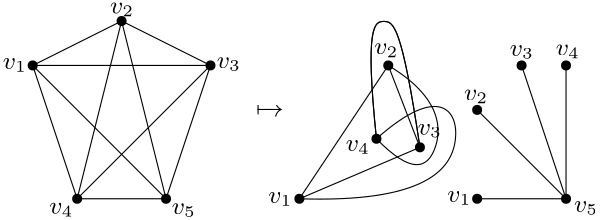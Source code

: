 <?xml version="1.0"?>
<!DOCTYPE ipe SYSTEM "ipe.dtd">
<ipe version="70206" creator="Ipe 7.2.7">
<info created="D:20190610160109" modified="D:20190624155049"/>
<ipestyle name="basic">
<symbol name="arrow/arc(spx)">
<path stroke="sym-stroke" fill="sym-stroke" pen="sym-pen">
0 0 m
-1 0.333 l
-1 -0.333 l
h
</path>
</symbol>
<symbol name="arrow/farc(spx)">
<path stroke="sym-stroke" fill="white" pen="sym-pen">
0 0 m
-1 0.333 l
-1 -0.333 l
h
</path>
</symbol>
<symbol name="arrow/ptarc(spx)">
<path stroke="sym-stroke" fill="sym-stroke" pen="sym-pen">
0 0 m
-1 0.333 l
-0.8 0 l
-1 -0.333 l
h
</path>
</symbol>
<symbol name="arrow/fptarc(spx)">
<path stroke="sym-stroke" fill="white" pen="sym-pen">
0 0 m
-1 0.333 l
-0.8 0 l
-1 -0.333 l
h
</path>
</symbol>
<symbol name="mark/circle(sx)" transformations="translations">
<path fill="sym-stroke">
0.6 0 0 0.6 0 0 e
0.4 0 0 0.4 0 0 e
</path>
</symbol>
<symbol name="mark/disk(sx)" transformations="translations">
<path fill="sym-stroke">
0.6 0 0 0.6 0 0 e
</path>
</symbol>
<symbol name="mark/fdisk(sfx)" transformations="translations">
<group>
<path fill="sym-fill">
0.5 0 0 0.5 0 0 e
</path>
<path fill="sym-stroke" fillrule="eofill">
0.6 0 0 0.6 0 0 e
0.4 0 0 0.4 0 0 e
</path>
</group>
</symbol>
<symbol name="mark/box(sx)" transformations="translations">
<path fill="sym-stroke" fillrule="eofill">
-0.6 -0.6 m
0.6 -0.6 l
0.6 0.6 l
-0.6 0.6 l
h
-0.4 -0.4 m
0.4 -0.4 l
0.4 0.4 l
-0.4 0.4 l
h
</path>
</symbol>
<symbol name="mark/square(sx)" transformations="translations">
<path fill="sym-stroke">
-0.6 -0.6 m
0.6 -0.6 l
0.6 0.6 l
-0.6 0.6 l
h
</path>
</symbol>
<symbol name="mark/fsquare(sfx)" transformations="translations">
<group>
<path fill="sym-fill">
-0.5 -0.5 m
0.5 -0.5 l
0.5 0.5 l
-0.5 0.5 l
h
</path>
<path fill="sym-stroke" fillrule="eofill">
-0.6 -0.6 m
0.6 -0.6 l
0.6 0.6 l
-0.6 0.6 l
h
-0.4 -0.4 m
0.4 -0.4 l
0.4 0.4 l
-0.4 0.4 l
h
</path>
</group>
</symbol>
<symbol name="mark/cross(sx)" transformations="translations">
<group>
<path fill="sym-stroke">
-0.43 -0.57 m
0.57 0.43 l
0.43 0.57 l
-0.57 -0.43 l
h
</path>
<path fill="sym-stroke">
-0.43 0.57 m
0.57 -0.43 l
0.43 -0.57 l
-0.57 0.43 l
h
</path>
</group>
</symbol>
<symbol name="arrow/fnormal(spx)">
<path stroke="sym-stroke" fill="white" pen="sym-pen">
0 0 m
-1 0.333 l
-1 -0.333 l
h
</path>
</symbol>
<symbol name="arrow/pointed(spx)">
<path stroke="sym-stroke" fill="sym-stroke" pen="sym-pen">
0 0 m
-1 0.333 l
-0.8 0 l
-1 -0.333 l
h
</path>
</symbol>
<symbol name="arrow/fpointed(spx)">
<path stroke="sym-stroke" fill="white" pen="sym-pen">
0 0 m
-1 0.333 l
-0.8 0 l
-1 -0.333 l
h
</path>
</symbol>
<symbol name="arrow/linear(spx)">
<path stroke="sym-stroke" pen="sym-pen">
-1 0.333 m
0 0 l
-1 -0.333 l
</path>
</symbol>
<symbol name="arrow/fdouble(spx)">
<path stroke="sym-stroke" fill="white" pen="sym-pen">
0 0 m
-1 0.333 l
-1 -0.333 l
h
-1 0 m
-2 0.333 l
-2 -0.333 l
h
</path>
</symbol>
<symbol name="arrow/double(spx)">
<path stroke="sym-stroke" fill="sym-stroke" pen="sym-pen">
0 0 m
-1 0.333 l
-1 -0.333 l
h
-1 0 m
-2 0.333 l
-2 -0.333 l
h
</path>
</symbol>
<pen name="heavier" value="0.8"/>
<pen name="fat" value="1.2"/>
<pen name="ultrafat" value="2"/>
<symbolsize name="large" value="5"/>
<symbolsize name="small" value="2"/>
<symbolsize name="tiny" value="1.1"/>
<arrowsize name="large" value="10"/>
<arrowsize name="small" value="5"/>
<arrowsize name="tiny" value="3"/>
<color name="red" value="1 0 0"/>
<color name="green" value="0 1 0"/>
<color name="blue" value="0 0 1"/>
<color name="yellow" value="1 1 0"/>
<color name="orange" value="1 0.647 0"/>
<color name="gold" value="1 0.843 0"/>
<color name="purple" value="0.627 0.125 0.941"/>
<color name="gray" value="0.745"/>
<color name="brown" value="0.647 0.165 0.165"/>
<color name="navy" value="0 0 0.502"/>
<color name="pink" value="1 0.753 0.796"/>
<color name="seagreen" value="0.18 0.545 0.341"/>
<color name="turquoise" value="0.251 0.878 0.816"/>
<color name="violet" value="0.933 0.51 0.933"/>
<color name="darkblue" value="0 0 0.545"/>
<color name="darkcyan" value="0 0.545 0.545"/>
<color name="darkgray" value="0.663"/>
<color name="darkgreen" value="0 0.392 0"/>
<color name="darkmagenta" value="0.545 0 0.545"/>
<color name="darkorange" value="1 0.549 0"/>
<color name="darkred" value="0.545 0 0"/>
<color name="lightblue" value="0.678 0.847 0.902"/>
<color name="lightcyan" value="0.878 1 1"/>
<color name="lightgray" value="0.827"/>
<color name="lightgreen" value="0.565 0.933 0.565"/>
<color name="lightyellow" value="1 1 0.878"/>
<dashstyle name="dashed" value="[4] 0"/>
<dashstyle name="dotted" value="[1 3] 0"/>
<dashstyle name="dash dotted" value="[4 2 1 2] 0"/>
<dashstyle name="dash dot dotted" value="[4 2 1 2 1 2] 0"/>
<textsize name="large" value="\large"/>
<textsize name="Large" value="\Large"/>
<textsize name="LARGE" value="\LARGE"/>
<textsize name="huge" value="\huge"/>
<textsize name="Huge" value="\Huge"/>
<textsize name="small" value="\small"/>
<textsize name="footnote" value="\footnotesize"/>
<textsize name="tiny" value="\tiny"/>
<textstyle name="center" begin="\begin{center}" end="\end{center}"/>
<textstyle name="itemize" begin="\begin{itemize}" end="\end{itemize}"/>
<textstyle name="item" begin="\begin{itemize}\item{}" end="\end{itemize}"/>
<gridsize name="4 pts" value="4"/>
<gridsize name="8 pts (~3 mm)" value="8"/>
<gridsize name="16 pts (~6 mm)" value="16"/>
<gridsize name="32 pts (~12 mm)" value="32"/>
<gridsize name="10 pts (~3.5 mm)" value="10"/>
<gridsize name="20 pts (~7 mm)" value="20"/>
<gridsize name="14 pts (~5 mm)" value="14"/>
<gridsize name="28 pts (~10 mm)" value="28"/>
<gridsize name="56 pts (~20 mm)" value="56"/>
<anglesize name="90 deg" value="90"/>
<anglesize name="60 deg" value="60"/>
<anglesize name="45 deg" value="45"/>
<anglesize name="30 deg" value="30"/>
<anglesize name="22.5 deg" value="22.5"/>
<opacity name="10%" value="0.1"/>
<opacity name="30%" value="0.3"/>
<opacity name="50%" value="0.5"/>
<opacity name="75%" value="0.75"/>
<tiling name="falling" angle="-60" step="4" width="1"/>
<tiling name="rising" angle="30" step="4" width="1"/>
</ipestyle>
<page>
<layer name="alpha"/>
<view layers="alpha" active="alpha"/>
<use layer="alpha" name="mark/disk(sx)" pos="240 384" size="normal" stroke="black"/>
<path stroke="black">
192 432 m
208 384 l
208 384 l
</path>
<path stroke="black">
192 432 m
240 384 l
</path>
<path stroke="black">
192 432 m
224 448 l
</path>
<path stroke="black">
192 432 m
256 432 l
</path>
<path stroke="black">
224 448 m
208 384 l
</path>
<path stroke="black">
224 448 m
240 384 l
</path>
<path stroke="black">
224 448 m
256 432 l
</path>
<path stroke="black">
256 432 m
240 384 l
</path>
<path stroke="black">
256 432 m
208 384 l
</path>
<path stroke="black">
208 384 m
240 384 l
</path>
<text matrix="1 0 0 1 -10.7732 -1.24306" transformations="translations" pos="192 432" stroke="black" type="label" width="8.627" height="3.867" depth="0.99" valign="baseline" size="small" style="math">v_1</text>
<text matrix="1 0 0 1 -4.14352 2.69329" transformations="translations" pos="224 448" stroke="black" type="label" width="8.627" height="3.867" depth="0.99" valign="baseline" size="small" style="math">v_2</text>
<text matrix="1 0 0 1 2.27893 -1.03588" transformations="translations" pos="256 432" stroke="black" type="label" width="8.627" height="3.867" depth="0.99" valign="baseline" size="small" style="math">v_3</text>
<text matrix="1 0 0 1 -10.0182 -5.36183" transformations="translations" pos="208 384" stroke="black" type="label" width="8.627" height="3.867" depth="0.99" valign="baseline" size="small" style="math">v_4</text>
<text matrix="1 0 0 1 2.07176 -5.59376" transformations="translations" pos="240 384" stroke="black" type="label" width="8.627" height="3.867" depth="0.99" valign="baseline" size="small" style="math">v_5</text>
<text matrix="1 0 0 1 -6.42246 9.94446" transformations="translations" pos="278.78 403.834" stroke="black" type="label" width="9.963" height="3.655" depth="0" valign="baseline" style="math">\mapsto</text>
<path stroke="black">
320 432 m
288 384 l
</path>
<path stroke="black">
320 432 m
331.405 402.524 l
</path>
<path stroke="black">
331.405 402.524 m
288 384 l
</path>
<path stroke="black">
315.746 405.601 m
328.372 392.607
339.651 397.388
339.16 420.557
320 432 c
</path>
<path stroke="black">
315.746 405.601 m
338.302 425.706
352.768 405.969
332.663 382.555
288 384 c
</path>
<path stroke="black">
315.746 405.601 m
311.463 446.759
318.818 449.022
324.853 446.57
331.405 402.524 c
</path>
<path stroke="black">
315.746 405.601 m
311.463 446.759
318.818 449.022
324.853 446.57
331.405 402.524 c
</path>
<use name="mark/disk(sx)" pos="352 384" size="normal" stroke="black"/>
<use name="mark/disk(sx)" pos="384 384" size="normal" stroke="black"/>
<use name="mark/disk(sx)" pos="352 416" size="normal" stroke="black"/>
<use name="mark/disk(sx)" pos="368 432" size="normal" stroke="black"/>
<use name="mark/disk(sx)" pos="384 432" size="normal" stroke="black"/>
<path stroke="black">
352 384 m
384 384 l
</path>
<path stroke="black">
352 416 m
384 384 l
</path>
<path stroke="black">
368 432 m
384 384 l
</path>
<path stroke="black">
384 432 m
384 384 l
</path>
<use name="mark/disk(sx)" pos="256 432" size="normal" stroke="black"/>
<use name="mark/disk(sx)" pos="208 384" size="normal" stroke="black"/>
<use name="mark/disk(sx)" pos="192 432" size="normal" stroke="black"/>
<use name="mark/disk(sx)" pos="224 448" size="normal" stroke="black"/>
<use name="mark/disk(sx)" pos="320 432" size="normal" stroke="black"/>
<use matrix="1 0 0 1 -20.5952 18.524" name="mark/disk(sx)" pos="352 384" size="normal" stroke="black"/>
<use matrix="1 0 0 1 -36.2543 -10.3987" name="mark/disk(sx)" pos="352 416" size="normal" stroke="black"/>
<use name="mark/disk(sx)" pos="288 384" size="normal" stroke="black"/>
<text matrix="1 0 0 1 84.7971 -49.5362" transformations="translations" pos="192 432" stroke="black" type="label" width="8.627" height="3.867" depth="0.99" valign="baseline" size="small" style="math">v_1</text>
<text matrix="1 0 0 1 90.9503 -12.016" transformations="translations" pos="224 448" stroke="black" type="label" width="8.627" height="3.867" depth="0.99" valign="baseline" size="small" style="math">v_2</text>
<text matrix="1 0 0 1 74.615 -24.9724" transformations="translations" pos="256 432" stroke="black" type="label" width="8.627" height="3.867" depth="0.99" valign="baseline" size="small" style="math">v_3</text>
<text matrix="1 0 0 1 96.678 17.2208" transformations="translations" pos="208 384" stroke="black" type="label" width="8.627" height="3.867" depth="0.99" valign="baseline" size="small" style="math">v_4</text>
<text matrix="1 0 0 1 146.888 -4.76526" transformations="translations" pos="240 384" stroke="black" type="label" width="8.627" height="3.867" depth="0.99" valign="baseline" size="small" style="math">v_5</text>
<text matrix="1 0 0 1 149.229 -49.122" transformations="translations" pos="192 432" stroke="black" type="label" width="8.627" height="3.867" depth="0.99" valign="baseline" size="small" style="math">v_1</text>
<text matrix="1 0 0 1 172.298 51.6117" transformations="translations" pos="208 384" stroke="black" type="label" width="8.627" height="3.867" depth="0.99" valign="baseline" size="small" style="math">v_4</text>
<text matrix="1 0 0 1 107.764 3.41103" transformations="translations" pos="256 432" stroke="black" type="label" width="8.627" height="3.867" depth="0.99" valign="baseline" size="small" style="math">v_3</text>
<text matrix="1 0 0 1 123.27 -28.5898" transformations="translations" pos="224 448" stroke="black" type="label" width="8.627" height="3.867" depth="0.99" valign="baseline" size="small" style="math">v_2</text>
</page>
</ipe>
